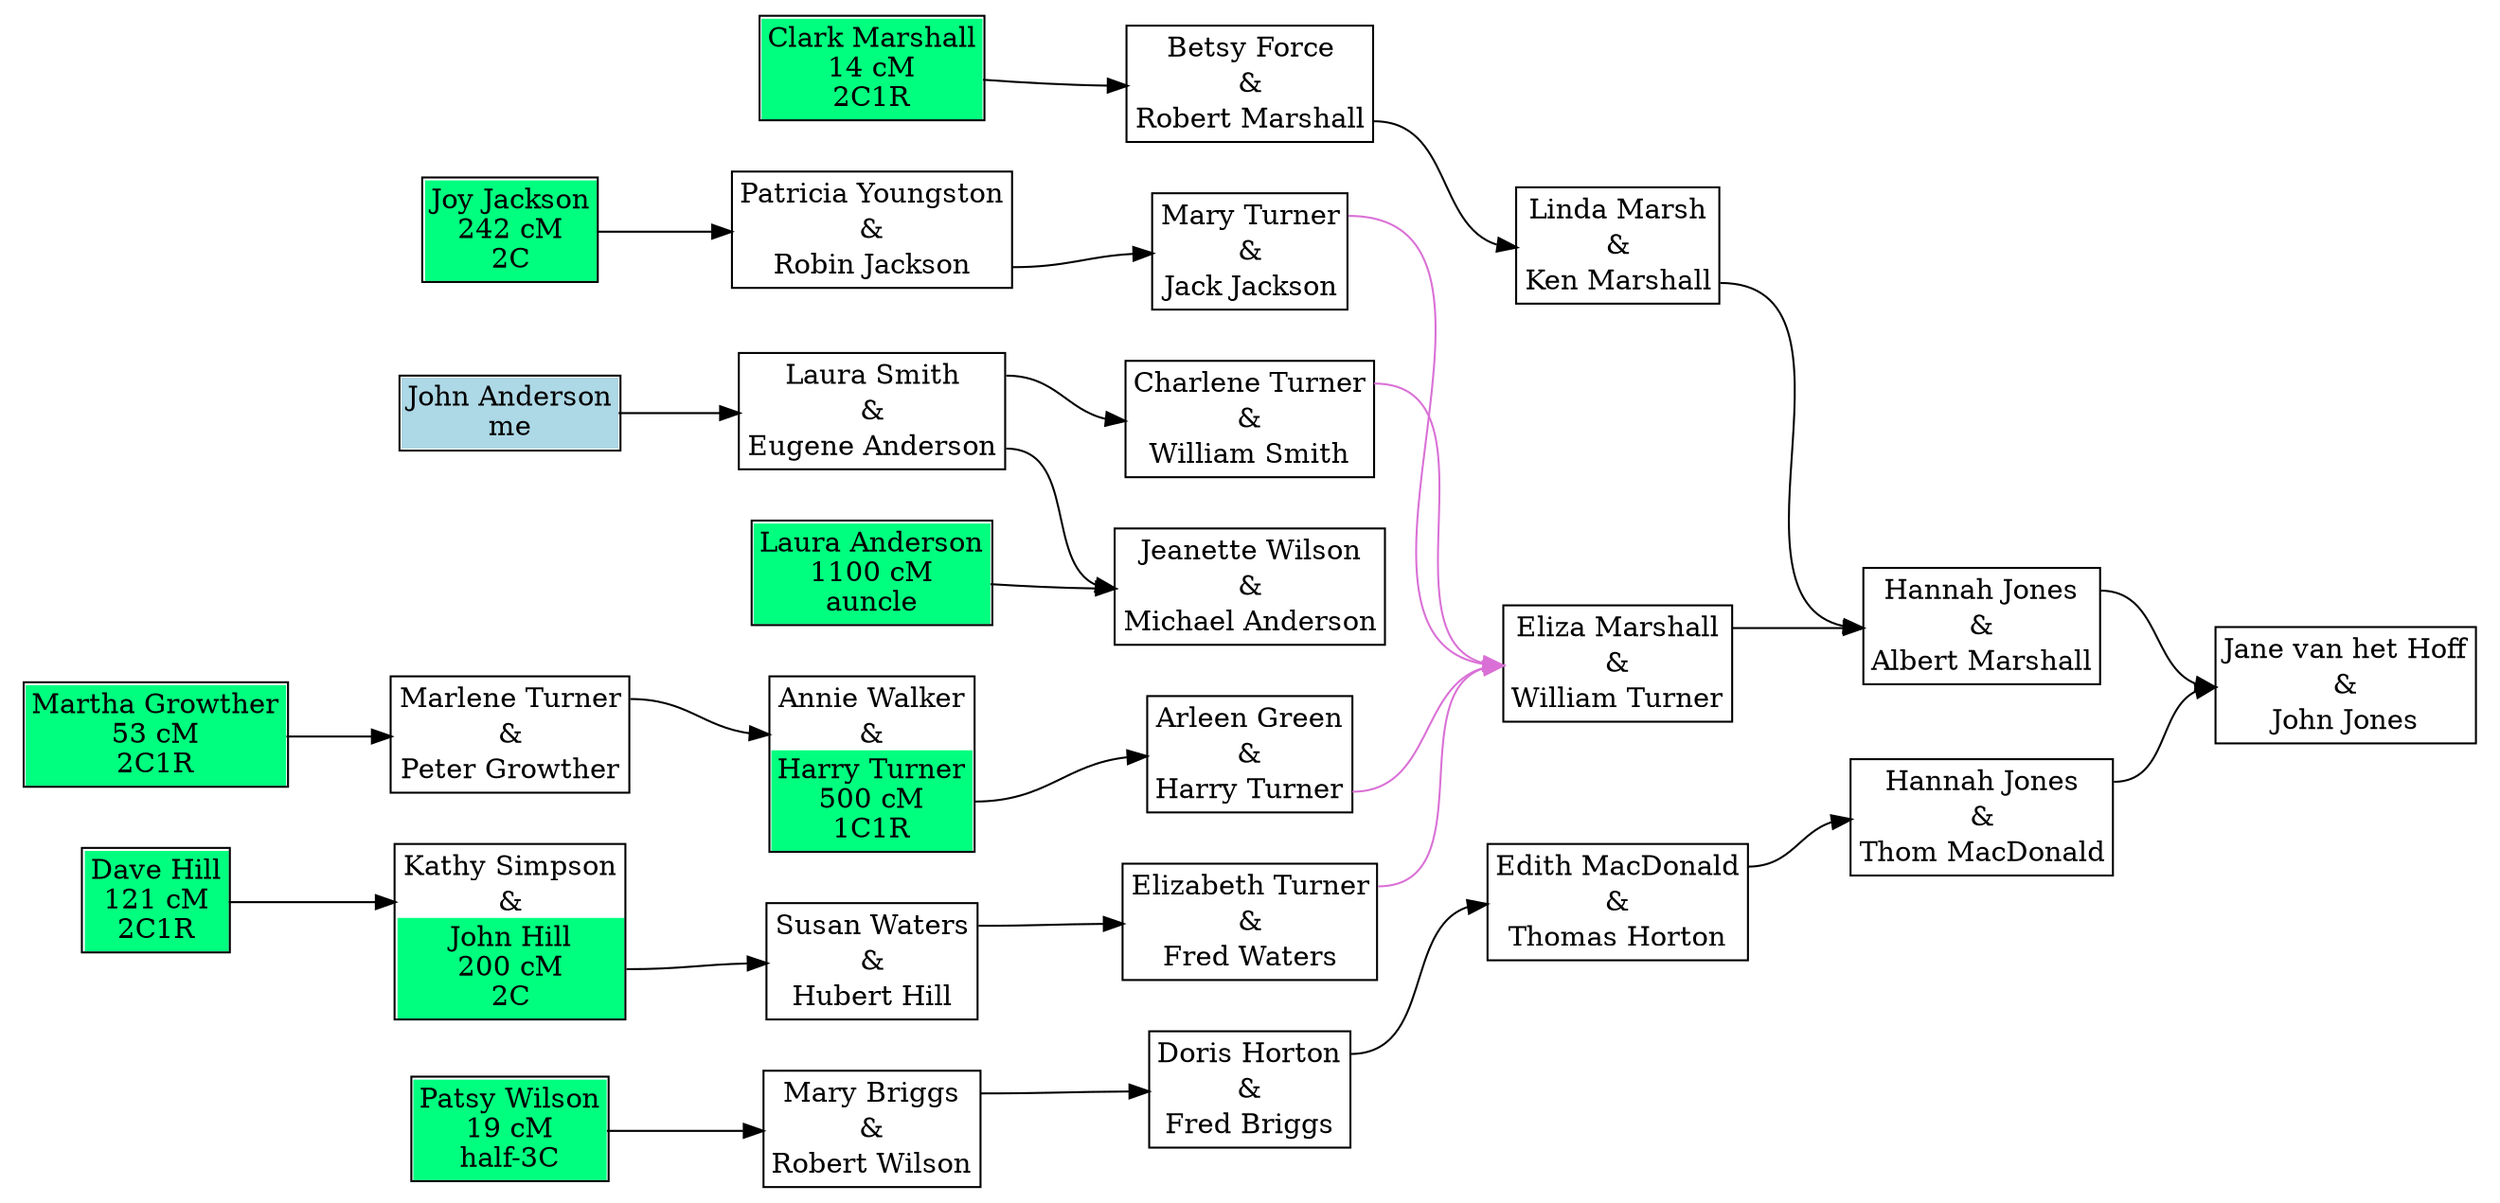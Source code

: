 digraph family {
node [shape=plaintext];
rankdir=LR;
f2 [label=<
<table cellpadding="3" border="1" cellspacing="0" cellborder="0">
<tr><td port="w">Hannah Jones</td></tr>
<tr><td port="u" cellpadding="0" cellspacing="0">&amp;</td></tr>
<tr><td port="h">Thom MacDonald</td></tr>
</table>>];
f6 [label=<
<table cellpadding="3" border="1" cellspacing="0" cellborder="0">
<tr><td port="w">Hannah Jones</td></tr>
<tr><td port="u" cellpadding="0" cellspacing="0">&amp;</td></tr>
<tr><td port="h">Albert Marshall</td></tr>
</table>>];
f5 [label=<
<table cellpadding="3" border="1" cellspacing="0" cellborder="0">
<tr><td port="w">Mary Briggs</td></tr>
<tr><td port="u" cellpadding="0" cellspacing="0">&amp;</td></tr>
<tr><td port="h">Robert Wilson</td></tr>
</table>>];
f4 [label=<
<table cellpadding="3" border="1" cellspacing="0" cellborder="0">
<tr><td port="w">Doris Horton</td></tr>
<tr><td port="u" cellpadding="0" cellspacing="0">&amp;</td></tr>
<tr><td port="h">Fred Briggs</td></tr>
</table>>];
f3 [label=<
<table cellpadding="3" border="1" cellspacing="0" cellborder="0">
<tr><td port="w">Edith MacDonald</td></tr>
<tr><td port="u" cellpadding="0" cellspacing="0">&amp;</td></tr>
<tr><td port="h">Thomas Horton</td></tr>
</table>>];
f17 [label=<
<table cellpadding="3" border="1" cellspacing="0" cellborder="0">
<tr><td port="w">Laura Smith</td></tr>
<tr><td port="u" cellpadding="0" cellspacing="0">&amp;</td></tr>
<tr><td port="h">Eugene Anderson</td></tr>
</table>>];
f16 [label=<
<table cellpadding="3" border="1" cellspacing="0" cellborder="0">
<tr><td port="w">Charlene Turner</td></tr>
<tr><td port="u" cellpadding="0" cellspacing="0">&amp;</td></tr>
<tr><td port="h">William Smith</td></tr>
</table>>];
f7 [label=<
<table cellpadding="3" border="1" cellspacing="0" cellborder="0">
<tr><td port="w">Eliza Marshall</td></tr>
<tr><td port="u" cellpadding="0" cellspacing="0">&amp;</td></tr>
<tr><td port="h">William Turner</td></tr>
</table>>];
f1 [label=<
<table cellpadding="3" border="1" cellspacing="0" cellborder="0">
<tr><td port="w">Jane van het Hoff</td></tr>
<tr><td port="u" cellpadding="0" cellspacing="0">&amp;</td></tr>
<tr><td port="h">John Jones</td></tr>
</table>>];
f9 [label=<
<table cellpadding="3" border="1" cellspacing="0" cellborder="0">
<tr><td port="w">Susan Waters</td></tr>
<tr><td port="u" cellpadding="0" cellspacing="0">&amp;</td></tr>
<tr><td port="h">Hubert Hill</td></tr>
</table>>];
f8 [label=<
<table cellpadding="3" border="1" cellspacing="0" cellborder="0">
<tr><td port="w">Elizabeth Turner</td></tr>
<tr><td port="u" cellpadding="0" cellspacing="0">&amp;</td></tr>
<tr><td port="h">Fred Waters</td></tr>
</table>>];
f10 [label=<
<table cellpadding="3" border="1" cellspacing="0" cellborder="0">
<tr><td port="w">Kathy Simpson</td></tr>
<tr><td port="u" cellpadding="0" cellspacing="0">&amp;</td></tr>
<tr><td port="h" bgcolor="springgreen">John Hill<br/>200 cM<br/>2C</td></tr>
</table>>];
f12 [label=<
<table cellpadding="3" border="1" cellspacing="0" cellborder="0">
<tr><td port="w">Patricia Youngston</td></tr>
<tr><td port="u" cellpadding="0" cellspacing="0">&amp;</td></tr>
<tr><td port="h">Robin Jackson</td></tr>
</table>>];
f11 [label=<
<table cellpadding="3" border="1" cellspacing="0" cellborder="0">
<tr><td port="w">Mary Turner</td></tr>
<tr><td port="u" cellpadding="0" cellspacing="0">&amp;</td></tr>
<tr><td port="h">Jack Jackson</td></tr>
</table>>];
f13 [label=<
<table cellpadding="3" border="1" cellspacing="0" cellborder="0">
<tr><td port="w">Arleen Green</td></tr>
<tr><td port="u" cellpadding="0" cellspacing="0">&amp;</td></tr>
<tr><td port="h">Harry Turner</td></tr>
</table>>];
f15 [label=<
<table cellpadding="3" border="1" cellspacing="0" cellborder="0">
<tr><td port="w">Marlene Turner</td></tr>
<tr><td port="u" cellpadding="0" cellspacing="0">&amp;</td></tr>
<tr><td port="h">Peter Growther</td></tr>
</table>>];
f14 [label=<
<table cellpadding="3" border="1" cellspacing="0" cellborder="0">
<tr><td port="w">Annie Walker</td></tr>
<tr><td port="u" cellpadding="0" cellspacing="0">&amp;</td></tr>
<tr><td port="h" bgcolor="springgreen">Harry Turner<br/>500 cM<br/>1C1R</td></tr>
</table>>];
f19 [label=<
<table cellpadding="3" border="1" cellspacing="0" cellborder="0">
<tr><td port="w">Betsy Force</td></tr>
<tr><td port="u" cellpadding="0" cellspacing="0">&amp;</td></tr>
<tr><td port="h">Robert Marshall</td></tr>
</table>>];
f18 [label=<
<table cellpadding="3" border="1" cellspacing="0" cellborder="0">
<tr><td port="w">Linda Marsh</td></tr>
<tr><td port="u" cellpadding="0" cellspacing="0">&amp;</td></tr>
<tr><td port="h">Ken Marshall</td></tr>
</table>>];
f20 [label=<
<table cellpadding="3" border="1" cellspacing="0" cellborder="0">
<tr><td port="w">Jeanette Wilson</td></tr>
<tr><td port="u" cellpadding="0" cellspacing="0">&amp;</td></tr>
<tr><td port="h">Michael Anderson</td></tr>
</table>>];
i24 [label=<
<table cellpadding="3" border="1" cellspacing="0" cellborder="0">
<tr><td port="i" bgcolor="springgreen">Dave Hill<br/>121 cM<br/>2C1R</td></tr>
</table>>];
i11 [label=<
<table cellpadding="3" border="1" cellspacing="0" cellborder="0">
<tr><td port="i" bgcolor="springgreen">Patsy Wilson<br/>19 cM<br/>half-3C</td></tr>
</table>>];
i34 [label=<
<table cellpadding="3" border="1" cellspacing="0" cellborder="0">
<tr><td port="i" bgcolor="springgreen">Martha Growther<br/>53 cM<br/>2C1R</td></tr>
</table>>];
i43 [label=<
<table cellpadding="3" border="1" cellspacing="0" cellborder="0">
<tr><td port="i" bgcolor="springgreen">Clark Marshall<br/>14 cM<br/>2C1R</td></tr>
</table>>];
i38 [label=<
<table cellpadding="3" border="1" cellspacing="0" cellborder="0">
<tr><td port="i" bgcolor="lightblue">John Anderson<br/>me</td></tr>
</table>>];
i28 [label=<
<table cellpadding="3" border="1" cellspacing="0" cellborder="0">
<tr><td port="i" bgcolor="springgreen">Joy Jackson<br/>242 cM<br/>2C</td></tr>
</table>>];
i46 [label=<
<table cellpadding="3" border="1" cellspacing="0" cellborder="0">
<tr><td port="i" bgcolor="springgreen">Laura Anderson<br/>1100 cM<br/>auncle</td></tr>
</table>>];
f5:w -> f4:u;
f18:h -> f6:u;
f15:w -> f14:u;
f11:w -> f7:u [color=orchid];
i24:i -> f10:u;
f4:w -> f3:u;
f16:w -> f7:u [color=orchid];
f8:w -> f7:u [color=orchid];
f3:w -> f2:u;
f12:h -> f11:u;
f7:w -> f6:u;
f13:h -> f7:u [color=orchid];
i34:i -> f15:u;
f2:w -> f1:u;
i46:i -> f20:u;
i43:i -> f19:u;
i28:i -> f12:u;
f14:h -> f13:u;
i11:i -> f5:u;
i38:i -> f17:u;
f19:h -> f18:u;
f17:w -> f16:u;
f6:w -> f1:u;
f17:h -> f20:u;
f10:h -> f9:u;
f9:w -> f8:u;
}
